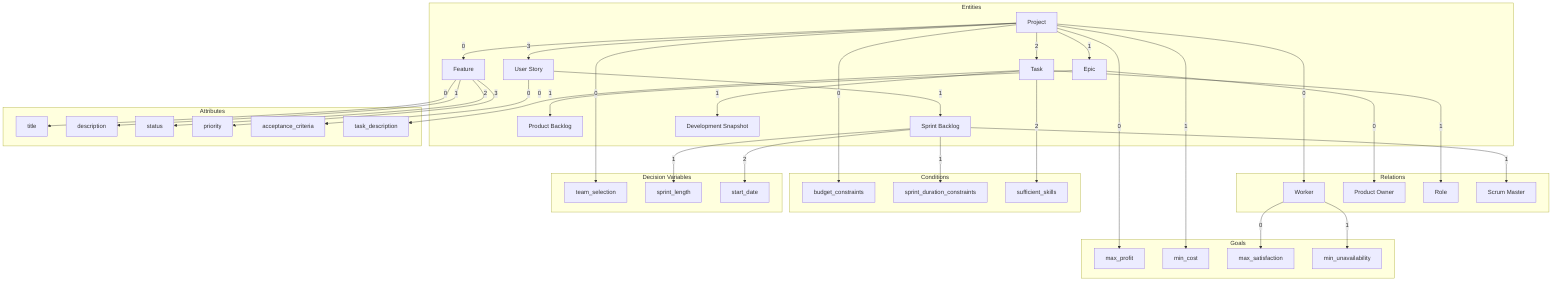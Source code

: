 graph TD
  subgraph entities["Entities"]
    p[Project] --> |1| e[Epic]
    p --> |0| f[Feature]
    p --> |3| us[User Story]
    p --> |2| tsk[Task]
    e --> |1| pb[Product Backlog]
    us --> |1| s[Sprint Backlog]
    tsk --> |1| dev[Development Snapshot]
  end

  subgraph attributes["Attributes"]
    f --> |0| title
    f --> |1| description
    f --> |2| status
    f --> |3| priority
    us --> |0| acceptance_criteria
    tsk --> |0| task_description
  end

  subgraph relations["Relations"]
    p --> |0| w[Worker]
    e --> |0| po[Product Owner]
    tsk --> |1| r[Role]
    s --> |1| sm[Scrum Master]
  end

  subgraph goals["Goals"]
    p --> |0| max_profit
    p --> |1| min_cost
    w --> |0| max_satisfaction
    w --> |1| min_unavailability
  end

  subgraph conditions["Conditions"]
    p --> |0| budget_constraints
    s --> |1| sprint_duration_constraints
    tsk --> |2| sufficient_skills
  end

  subgraph decision_variables["Decision Variables"]
    p --> |0| team_selection
    s --> |1| sprint_length
    s --> |2| start_date
  end